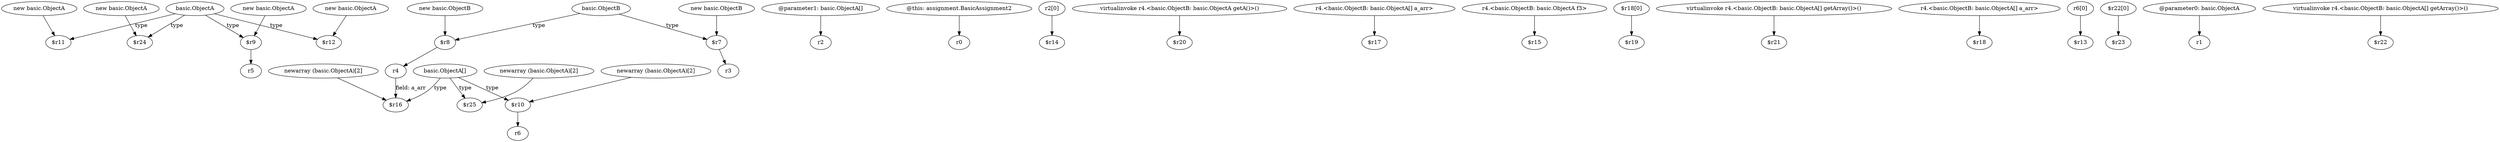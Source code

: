 digraph g {
0[label="basic.ObjectA"]
1[label="$r24"]
0->1[label="type"]
2[label="$r8"]
3[label="r4"]
2->3[label=""]
4[label="@parameter1: basic.ObjectA[]"]
5[label="r2"]
4->5[label=""]
6[label="@this: assignment.BasicAssignment2"]
7[label="r0"]
6->7[label=""]
8[label="r2[0]"]
9[label="$r14"]
8->9[label=""]
10[label="new basic.ObjectA"]
10->1[label=""]
11[label="newarray (basic.ObjectA)[2]"]
12[label="$r25"]
11->12[label=""]
13[label="new basic.ObjectB"]
13->2[label=""]
14[label="$r11"]
0->14[label="type"]
15[label="virtualinvoke r4.<basic.ObjectB: basic.ObjectA getA()>()"]
16[label="$r20"]
15->16[label=""]
17[label="newarray (basic.ObjectA)[2]"]
18[label="$r10"]
17->18[label=""]
19[label="basic.ObjectB"]
20[label="$r7"]
19->20[label="type"]
21[label="basic.ObjectA[]"]
22[label="$r16"]
21->22[label="type"]
23[label="r4.<basic.ObjectB: basic.ObjectA[] a_arr>"]
24[label="$r17"]
23->24[label=""]
25[label="new basic.ObjectA"]
26[label="$r9"]
25->26[label=""]
27[label="r4.<basic.ObjectB: basic.ObjectA f3>"]
28[label="$r15"]
27->28[label=""]
29[label="new basic.ObjectA"]
29->14[label=""]
30[label="$r18[0]"]
31[label="$r19"]
30->31[label=""]
32[label="newarray (basic.ObjectA)[2]"]
32->22[label=""]
33[label="r3"]
20->33[label=""]
21->18[label="type"]
34[label="$r12"]
0->34[label="type"]
35[label="virtualinvoke r4.<basic.ObjectB: basic.ObjectA[] getArray()>()"]
36[label="$r21"]
35->36[label=""]
37[label="new basic.ObjectB"]
37->20[label=""]
38[label="r4.<basic.ObjectB: basic.ObjectA[] a_arr>"]
39[label="$r18"]
38->39[label=""]
40[label="r6[0]"]
41[label="$r13"]
40->41[label=""]
42[label="r6"]
18->42[label=""]
3->22[label="field: a_arr"]
0->26[label="type"]
43[label="r5"]
26->43[label=""]
44[label="new basic.ObjectA"]
44->34[label=""]
45[label="$r22[0]"]
46[label="$r23"]
45->46[label=""]
47[label="@parameter0: basic.ObjectA"]
48[label="r1"]
47->48[label=""]
49[label="virtualinvoke r4.<basic.ObjectB: basic.ObjectA[] getArray()>()"]
50[label="$r22"]
49->50[label=""]
21->12[label="type"]
19->2[label="type"]
}